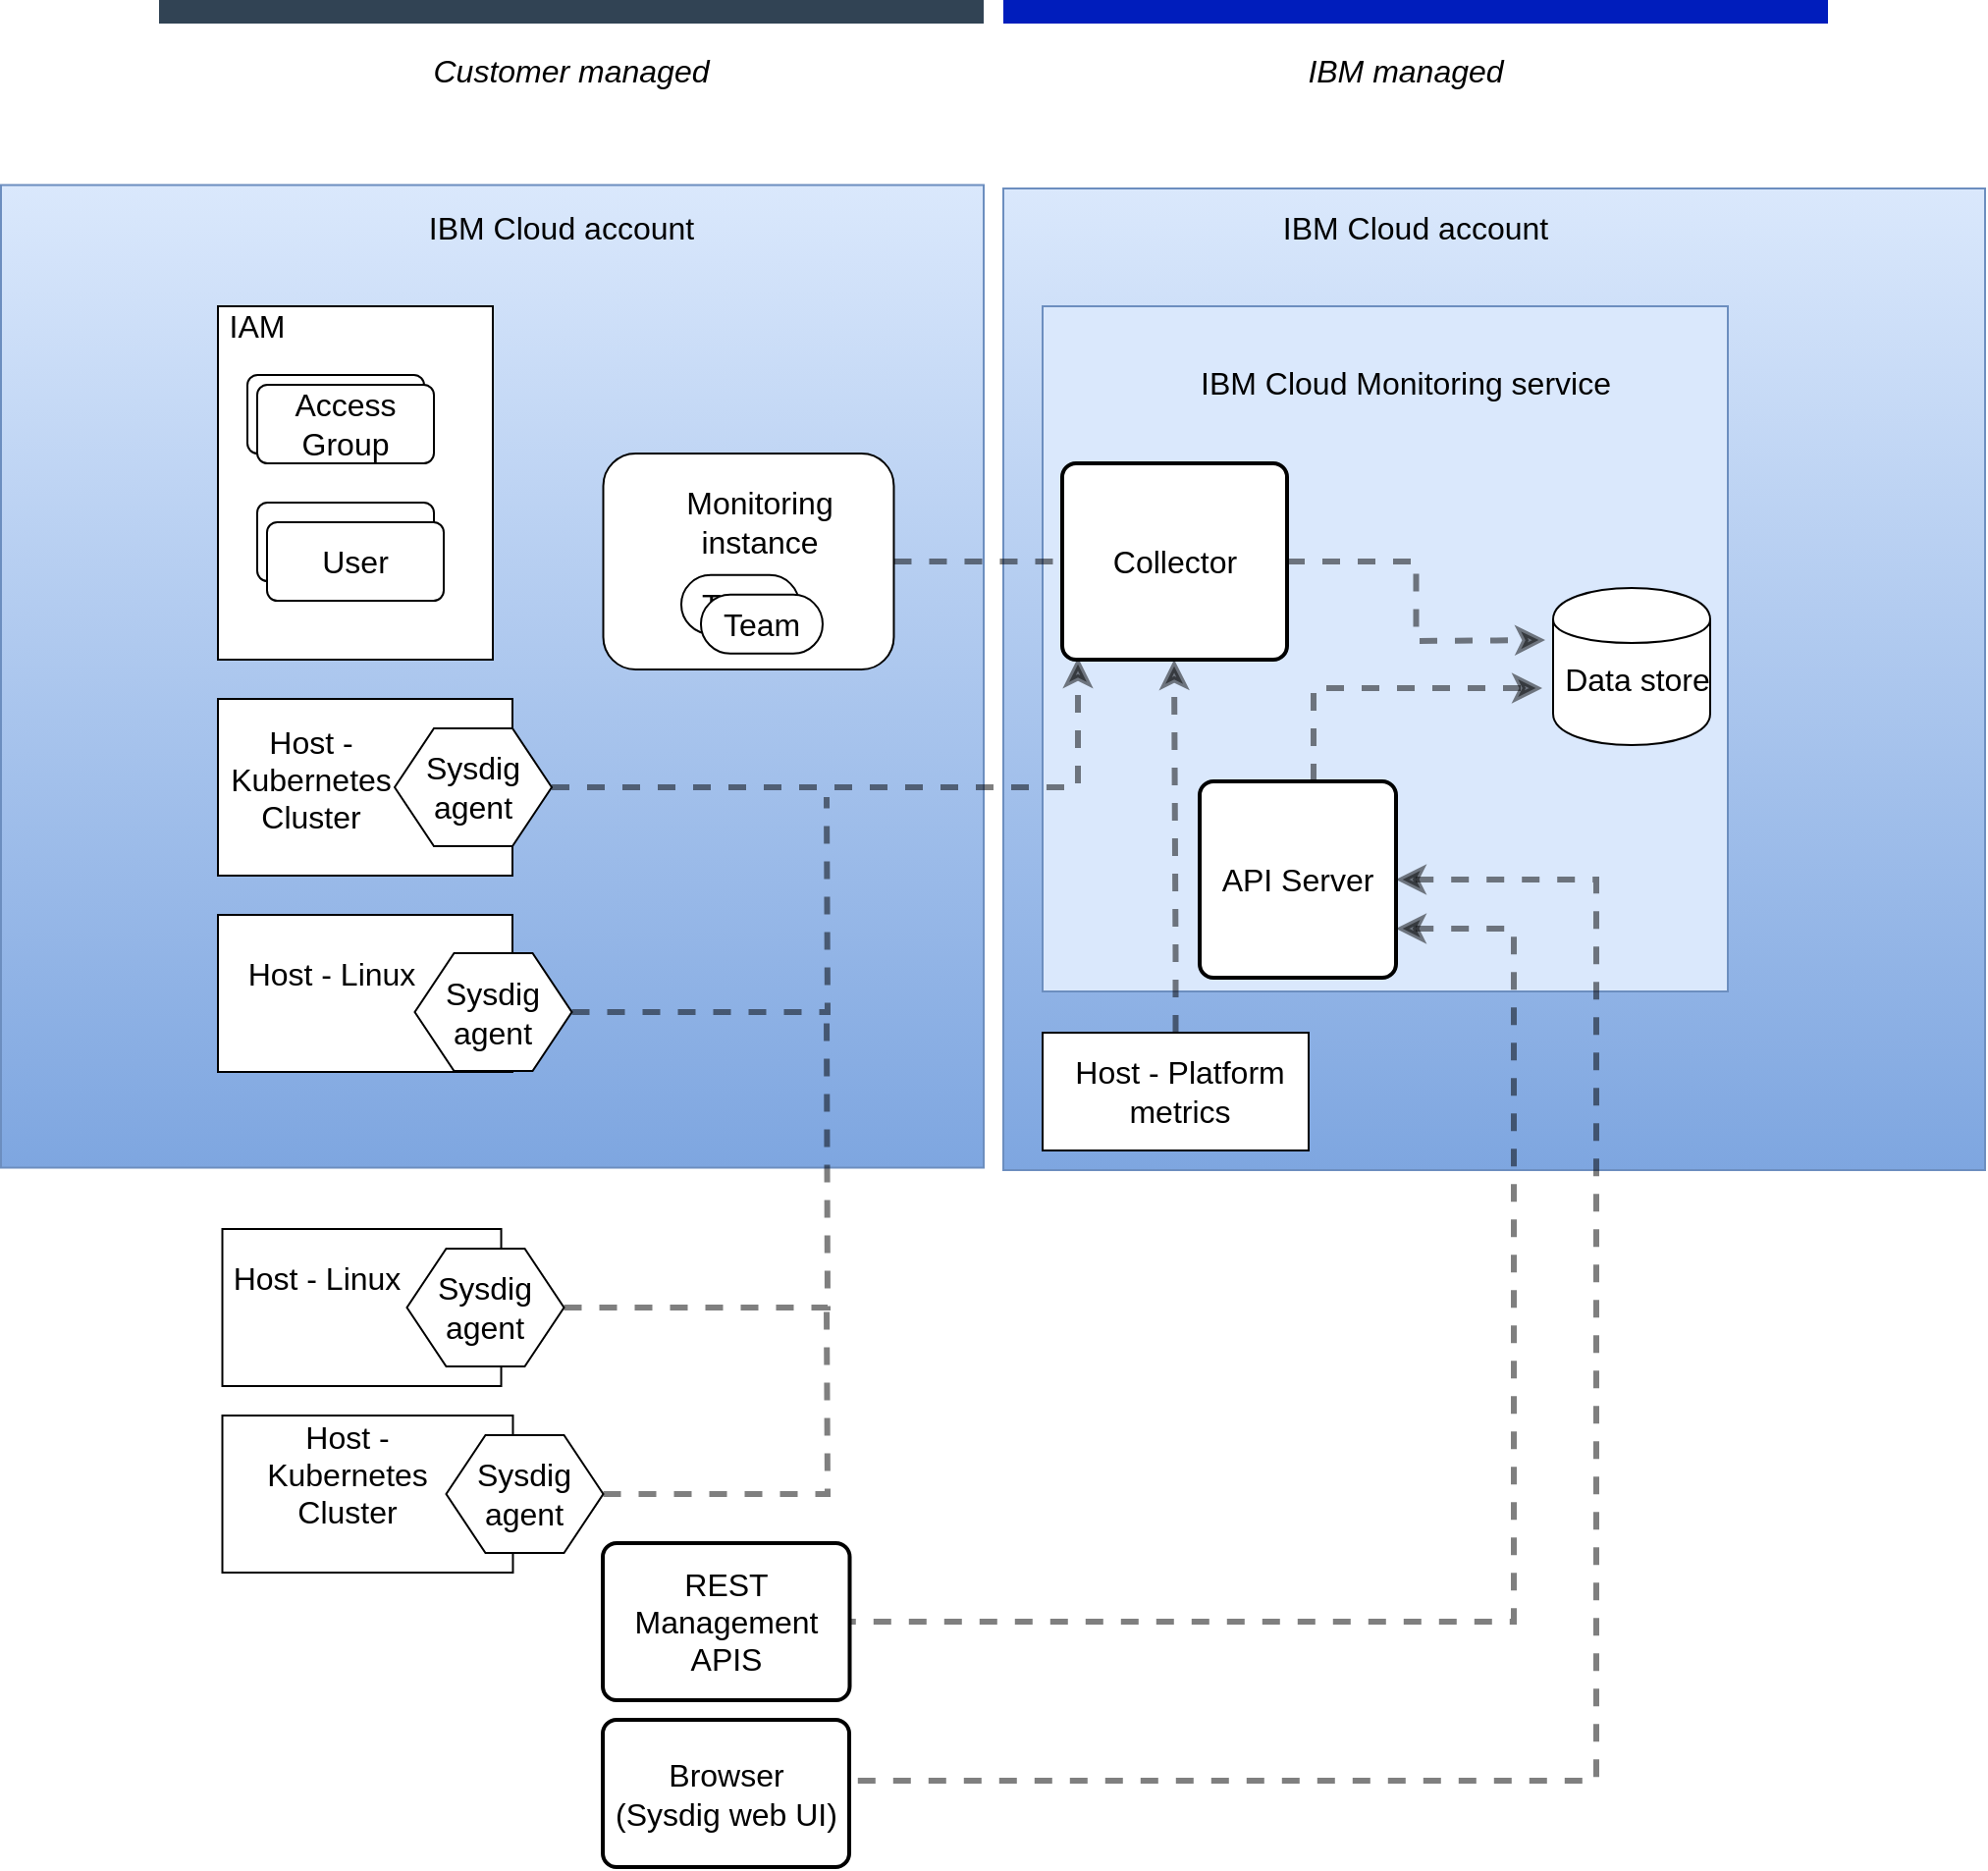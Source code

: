 <mxfile version="14.5.1" type="device"><diagram id="KGjhrkGEUppWPV7_tGg4" name="Page-1"><mxGraphModel dx="1939" dy="810" grid="1" gridSize="10" guides="1" tooltips="1" connect="1" arrows="1" fold="1" page="1" pageScale="1" pageWidth="850" pageHeight="1100" math="0" shadow="0"><root><mxCell id="0"/><mxCell id="1" parent="0"/><mxCell id="ui4-TvKn_bzTP9bnLdss-76" value="" style="whiteSpace=wrap;html=1;aspect=fixed;fontSize=16;fillColor=#dae8fc;strokeColor=#6c8ebf;gradientColor=#7ea6e0;" parent="1" vertex="1"><mxGeometry x="440" y="130" width="500" height="500" as="geometry"/></mxCell><mxCell id="ui4-TvKn_bzTP9bnLdss-112" value="" style="whiteSpace=wrap;html=1;aspect=fixed;fontSize=16;fillColor=#dae8fc;strokeColor=#6c8ebf;" parent="1" vertex="1"><mxGeometry x="460" y="190" width="349" height="349" as="geometry"/></mxCell><mxCell id="ui4-TvKn_bzTP9bnLdss-1" value="" style="endArrow=none;html=1;strokeColor=#314354;strokeWidth=12;fillColor=#647687;" parent="1" edge="1"><mxGeometry width="50" height="50" relative="1" as="geometry"><mxPoint x="10" y="40" as="sourcePoint"/><mxPoint x="430" y="40" as="targetPoint"/></mxGeometry></mxCell><mxCell id="ui4-TvKn_bzTP9bnLdss-2" value="" style="endArrow=none;html=1;strokeColor=#001DBC;strokeWidth=12;fillColor=#0050ef;" parent="1" edge="1"><mxGeometry width="50" height="50" relative="1" as="geometry"><mxPoint x="440" y="40" as="sourcePoint"/><mxPoint x="860" y="40" as="targetPoint"/></mxGeometry></mxCell><mxCell id="ui4-TvKn_bzTP9bnLdss-6" value="" style="whiteSpace=wrap;html=1;aspect=fixed;fillColor=#dae8fc;strokeColor=#6c8ebf;gradientColor=#7ea6e0;" parent="1" vertex="1"><mxGeometry x="-70.5" y="128.25" width="500.5" height="500.5" as="geometry"/></mxCell><mxCell id="ui4-TvKn_bzTP9bnLdss-7" value="&lt;font style=&quot;font-size: 16px&quot;&gt;IBM Cloud account&lt;/font&gt; " style="text;html=1;strokeColor=none;fillColor=none;align=center;verticalAlign=middle;whiteSpace=wrap;rounded=0;" parent="1" vertex="1"><mxGeometry x="5" y="140" width="420" height="20" as="geometry"/></mxCell><mxCell id="ui4-TvKn_bzTP9bnLdss-11" value="" style="rounded=0;whiteSpace=wrap;html=1;" parent="1" vertex="1"><mxGeometry x="40" y="190" width="140" height="180" as="geometry"/></mxCell><mxCell id="ui4-TvKn_bzTP9bnLdss-12" value="&lt;font style=&quot;font-size: 16px&quot;&gt;IAM&lt;/font&gt;" style="text;html=1;strokeColor=none;fillColor=none;align=center;verticalAlign=middle;whiteSpace=wrap;rounded=0;" parent="1" vertex="1"><mxGeometry x="40" y="190" width="40" height="20" as="geometry"/></mxCell><mxCell id="ui4-TvKn_bzTP9bnLdss-13" value="Access Group" style="rounded=1;whiteSpace=wrap;html=1;arcSize=13;" parent="1" vertex="1"><mxGeometry x="55" y="225" width="90" height="40" as="geometry"/></mxCell><mxCell id="ui4-TvKn_bzTP9bnLdss-19" value="&lt;font style=&quot;font-size: 16px&quot;&gt;Access Group&lt;/font&gt;" style="rounded=1;whiteSpace=wrap;html=1;arcSize=13;" parent="1" vertex="1"><mxGeometry x="60" y="230" width="90" height="40" as="geometry"/></mxCell><mxCell id="ui4-TvKn_bzTP9bnLdss-28" value="User" style="rounded=1;whiteSpace=wrap;html=1;arcSize=13;" parent="1" vertex="1"><mxGeometry x="60" y="290" width="90" height="40" as="geometry"/></mxCell><mxCell id="ui4-TvKn_bzTP9bnLdss-29" value="&lt;font style=&quot;font-size: 16px&quot;&gt;User&lt;/font&gt;" style="rounded=1;whiteSpace=wrap;html=1;arcSize=13;" parent="1" vertex="1"><mxGeometry x="65" y="300" width="90" height="40" as="geometry"/></mxCell><mxCell id="ui4-TvKn_bzTP9bnLdss-184" value="" style="edgeStyle=orthogonalEdgeStyle;rounded=0;comic=0;jumpStyle=none;jumpSize=9;orthogonalLoop=1;jettySize=auto;html=1;dashed=1;endArrow=none;endFill=0;endSize=6;strokeColor=#000000;strokeWidth=3;fontSize=16;opacity=50;" parent="1" source="ui4-TvKn_bzTP9bnLdss-33" target="ui4-TvKn_bzTP9bnLdss-82" edge="1"><mxGeometry relative="1" as="geometry"/></mxCell><mxCell id="ui4-TvKn_bzTP9bnLdss-33" value="" style="rounded=1;whiteSpace=wrap;html=1;" parent="1" vertex="1"><mxGeometry x="236.25" y="265" width="147.99" height="110" as="geometry"/></mxCell><mxCell id="ui4-TvKn_bzTP9bnLdss-38" value="Monitoring&lt;br&gt;instance" style="text;html=1;strokeColor=none;fillColor=none;align=center;verticalAlign=middle;whiteSpace=wrap;rounded=0;fontSize=16;" parent="1" vertex="1"><mxGeometry x="255.98" y="290" width="120" height="20" as="geometry"/></mxCell><mxCell id="ui4-TvKn_bzTP9bnLdss-40" value="&lt;font style=&quot;font-size: 16px&quot;&gt;Team&lt;/font&gt;" style="rounded=1;whiteSpace=wrap;html=1;fontSize=12;arcSize=50;" parent="1" vertex="1"><mxGeometry x="275.98" y="326.92" width="60" height="30" as="geometry"/></mxCell><mxCell id="ui4-TvKn_bzTP9bnLdss-41" value="Customer managed" style="text;html=1;strokeColor=none;fillColor=none;align=center;verticalAlign=middle;whiteSpace=wrap;rounded=0;fontSize=16;fontStyle=2" parent="1" vertex="1"><mxGeometry x="10" y="60" width="420" height="20" as="geometry"/></mxCell><mxCell id="ui4-TvKn_bzTP9bnLdss-42" value="IBM managed" style="text;html=1;strokeColor=none;fillColor=none;align=center;verticalAlign=middle;whiteSpace=wrap;rounded=0;fontSize=16;fontStyle=2" parent="1" vertex="1"><mxGeometry x="440" y="60" width="410" height="20" as="geometry"/></mxCell><mxCell id="ui4-TvKn_bzTP9bnLdss-71" value="" style="rounded=0;whiteSpace=wrap;html=1;fontSize=16;" parent="1" vertex="1"><mxGeometry x="40.0" y="390" width="150" height="90" as="geometry"/></mxCell><mxCell id="ui4-TvKn_bzTP9bnLdss-72" value="Host - Kubernetes Cluster" style="text;html=1;strokeColor=none;fillColor=none;align=center;verticalAlign=middle;whiteSpace=wrap;rounded=0;fontSize=16;" parent="1" vertex="1"><mxGeometry x="40" y="402.06" width="95" height="57.44" as="geometry"/></mxCell><mxCell id="ui4-TvKn_bzTP9bnLdss-173" value="" style="edgeStyle=orthogonalEdgeStyle;rounded=0;comic=0;jumpStyle=none;jumpSize=9;orthogonalLoop=1;jettySize=auto;html=1;dashed=1;endSize=6;strokeColor=#000000;strokeWidth=3;fontSize=16;opacity=50;entryX=0.07;entryY=0.99;entryDx=0;entryDy=0;entryPerimeter=0;" parent="1" source="ui4-TvKn_bzTP9bnLdss-73" target="ui4-TvKn_bzTP9bnLdss-82" edge="1"><mxGeometry relative="1" as="geometry"><mxPoint x="330" y="435" as="targetPoint"/></mxGeometry></mxCell><mxCell id="ui4-TvKn_bzTP9bnLdss-73" value="Sysdig agent" style="shape=hexagon;perimeter=hexagonPerimeter2;whiteSpace=wrap;html=1;fontSize=16;" parent="1" vertex="1"><mxGeometry x="130" y="405" width="80" height="60" as="geometry"/></mxCell><mxCell id="ui4-TvKn_bzTP9bnLdss-79" value="" style="shape=cylinder;whiteSpace=wrap;html=1;boundedLbl=1;backgroundOutline=1;fontSize=16;" parent="1" vertex="1"><mxGeometry x="720" y="333.5" width="80" height="80" as="geometry"/></mxCell><mxCell id="ui4-TvKn_bzTP9bnLdss-80" value="Data store" style="text;html=1;strokeColor=none;fillColor=none;align=center;verticalAlign=middle;whiteSpace=wrap;rounded=0;fontSize=16;" parent="1" vertex="1"><mxGeometry x="720" y="370" width="85.5" height="20" as="geometry"/></mxCell><mxCell id="ui4-TvKn_bzTP9bnLdss-162" value="" style="edgeStyle=orthogonalEdgeStyle;rounded=0;comic=0;jumpStyle=none;jumpSize=9;orthogonalLoop=1;jettySize=auto;html=1;dashed=1;endSize=6;strokeColor=#000000;strokeWidth=3;fontSize=16;opacity=50;entryX=0.025;entryY=0.394;entryDx=0;entryDy=0;entryPerimeter=0;" parent="1" source="ui4-TvKn_bzTP9bnLdss-82" edge="1"><mxGeometry relative="1" as="geometry"><mxPoint x="716" y="360.02" as="targetPoint"/></mxGeometry></mxCell><mxCell id="ui4-TvKn_bzTP9bnLdss-82" value="Collector" style="rounded=1;whiteSpace=wrap;html=1;absoluteArcSize=1;arcSize=14;strokeWidth=2;fontSize=16;" parent="1" vertex="1"><mxGeometry x="470" y="270" width="114.5" height="100" as="geometry"/></mxCell><mxCell id="ui4-TvKn_bzTP9bnLdss-83" value="&lt;font style=&quot;font-size: 16px&quot;&gt;IBM Cloud Monitoring service&lt;/font&gt; " style="text;html=1;strokeColor=none;fillColor=none;align=center;verticalAlign=middle;whiteSpace=wrap;rounded=0;" parent="1" vertex="1"><mxGeometry x="484.5" y="218.5" width="320" height="20" as="geometry"/></mxCell><mxCell id="ui4-TvKn_bzTP9bnLdss-160" value="" style="edgeStyle=orthogonalEdgeStyle;rounded=0;comic=0;jumpStyle=none;jumpSize=9;orthogonalLoop=1;jettySize=auto;html=1;dashed=1;endSize=6;strokeColor=#000000;strokeWidth=3;fontSize=16;opacity=50;entryX=0;entryY=0.7;entryDx=0;entryDy=0;" parent="1" source="ui4-TvKn_bzTP9bnLdss-86" edge="1"><mxGeometry relative="1" as="geometry"><mxPoint x="714.5" y="384.5" as="targetPoint"/><Array as="points"><mxPoint x="598" y="385"/></Array></mxGeometry></mxCell><mxCell id="ui4-TvKn_bzTP9bnLdss-86" value="API Server" style="rounded=1;whiteSpace=wrap;html=1;absoluteArcSize=1;arcSize=14;strokeWidth=2;fontSize=16;" parent="1" vertex="1"><mxGeometry x="540" y="432" width="100" height="100" as="geometry"/></mxCell><mxCell id="ui4-TvKn_bzTP9bnLdss-183" value="" style="edgeStyle=orthogonalEdgeStyle;rounded=0;comic=0;jumpStyle=none;jumpSize=9;orthogonalLoop=1;jettySize=auto;html=1;dashed=1;endArrow=none;endFill=0;endSize=6;strokeColor=#000000;strokeWidth=3;fontSize=16;opacity=50;entryX=1.018;entryY=0.413;entryDx=0;entryDy=0;entryPerimeter=0;exitX=1;exitY=0.5;exitDx=0;exitDy=0;startArrow=classic;startFill=1;" parent="1" source="ui4-TvKn_bzTP9bnLdss-86" target="ui4-TvKn_bzTP9bnLdss-180" edge="1"><mxGeometry relative="1" as="geometry"><mxPoint x="741.75" y="599.5" as="targetPoint"/><Array as="points"><mxPoint x="742" y="482"/><mxPoint x="742" y="941"/></Array><mxPoint x="741.8" y="519.5" as="sourcePoint"/></mxGeometry></mxCell><mxCell id="ui4-TvKn_bzTP9bnLdss-180" value="&lt;div&gt;Browser&lt;/div&gt;&lt;div&gt;(Sysdig web UI)&lt;br&gt;&lt;/div&gt;" style="rounded=1;whiteSpace=wrap;html=1;absoluteArcSize=1;arcSize=14;strokeWidth=2;fontSize=16;" parent="1" vertex="1"><mxGeometry x="236.01" y="910" width="125.5" height="75" as="geometry"/></mxCell><mxCell id="ui4-TvKn_bzTP9bnLdss-100" value="" style="rounded=0;whiteSpace=wrap;html=1;fontSize=16;" parent="1" vertex="1"><mxGeometry x="42.25" y="755" width="147.99" height="80" as="geometry"/></mxCell><mxCell id="ui4-TvKn_bzTP9bnLdss-101" value="Host - Kubernetes Cluster" style="text;html=1;strokeColor=none;fillColor=none;align=center;verticalAlign=middle;whiteSpace=wrap;rounded=0;fontSize=16;" parent="1" vertex="1"><mxGeometry x="46.25" y="765" width="120" height="40" as="geometry"/></mxCell><mxCell id="ui4-TvKn_bzTP9bnLdss-179" value="" style="edgeStyle=orthogonalEdgeStyle;rounded=0;comic=0;jumpStyle=none;jumpSize=9;orthogonalLoop=1;jettySize=auto;html=1;dashed=1;endArrow=none;endFill=0;endSize=6;strokeColor=#000000;strokeWidth=3;fontSize=16;opacity=50;" parent="1" source="ui4-TvKn_bzTP9bnLdss-102" edge="1"><mxGeometry relative="1" as="geometry"><mxPoint x="350" y="700" as="targetPoint"/></mxGeometry></mxCell><mxCell id="ui4-TvKn_bzTP9bnLdss-102" value="Sysdig agent" style="shape=hexagon;perimeter=hexagonPerimeter2;whiteSpace=wrap;html=1;fontSize=16;" parent="1" vertex="1"><mxGeometry x="156.25" y="765" width="80" height="60" as="geometry"/></mxCell><mxCell id="ui4-TvKn_bzTP9bnLdss-163" value="" style="edgeStyle=orthogonalEdgeStyle;rounded=0;comic=0;jumpStyle=none;jumpSize=9;orthogonalLoop=1;jettySize=auto;html=1;dashed=1;endSize=6;strokeColor=#000000;strokeWidth=3;fontSize=16;opacity=50;" parent="1" source="ui4-TvKn_bzTP9bnLdss-104" target="ui4-TvKn_bzTP9bnLdss-82" edge="1"><mxGeometry relative="1" as="geometry"><Array as="points"><mxPoint x="527" y="520"/><mxPoint x="527" y="520"/></Array></mxGeometry></mxCell><mxCell id="ui4-TvKn_bzTP9bnLdss-104" value="" style="rounded=0;whiteSpace=wrap;html=1;fontSize=16;" parent="1" vertex="1"><mxGeometry x="460" y="560" width="135.5" height="60" as="geometry"/></mxCell><mxCell id="ui4-TvKn_bzTP9bnLdss-105" value="Host - Platform metrics" style="text;html=1;strokeColor=none;fillColor=none;align=center;verticalAlign=middle;whiteSpace=wrap;rounded=0;fontSize=16;" parent="1" vertex="1"><mxGeometry x="460" y="585" width="140" height="10" as="geometry"/></mxCell><mxCell id="ui4-TvKn_bzTP9bnLdss-113" value="&lt;font style=&quot;font-size: 16px&quot;&gt;IBM Cloud account&lt;/font&gt; " style="text;html=1;strokeColor=none;fillColor=none;align=center;verticalAlign=middle;whiteSpace=wrap;rounded=0;" parent="1" vertex="1"><mxGeometry x="440" y="140" width="420" height="20" as="geometry"/></mxCell><mxCell id="ui4-TvKn_bzTP9bnLdss-114" value="" style="rounded=0;whiteSpace=wrap;html=1;fontSize=16;" parent="1" vertex="1"><mxGeometry x="40" y="500" width="150" height="80" as="geometry"/></mxCell><mxCell id="ui4-TvKn_bzTP9bnLdss-175" value="" style="edgeStyle=orthogonalEdgeStyle;rounded=0;comic=0;jumpStyle=none;jumpSize=9;orthogonalLoop=1;jettySize=auto;html=1;dashed=1;endSize=6;strokeColor=#000000;strokeWidth=3;fontSize=16;opacity=50;endArrow=none;endFill=0;" parent="1" source="ui4-TvKn_bzTP9bnLdss-115" edge="1"><mxGeometry relative="1" as="geometry"><mxPoint x="350" y="440" as="targetPoint"/></mxGeometry></mxCell><mxCell id="ui4-TvKn_bzTP9bnLdss-115" value="Sysdig agent" style="shape=hexagon;perimeter=hexagonPerimeter2;whiteSpace=wrap;html=1;fontSize=16;" parent="1" vertex="1"><mxGeometry x="140.25" y="519.5" width="80" height="60" as="geometry"/></mxCell><mxCell id="ui4-TvKn_bzTP9bnLdss-116" value="Host - Linux" style="text;html=1;strokeColor=none;fillColor=none;align=center;verticalAlign=middle;whiteSpace=wrap;rounded=0;fontSize=16;" parent="1" vertex="1"><mxGeometry x="50.76" y="510" width="94.24" height="40" as="geometry"/></mxCell><mxCell id="ui4-TvKn_bzTP9bnLdss-118" value="&lt;font style=&quot;font-size: 16px&quot;&gt;Team&lt;/font&gt;" style="rounded=1;whiteSpace=wrap;html=1;fontSize=12;arcSize=50;" parent="1" vertex="1"><mxGeometry x="285.98" y="336.92" width="62.01" height="30" as="geometry"/></mxCell><mxCell id="ui4-TvKn_bzTP9bnLdss-131" value="" style="endArrow=classic;html=1;dashed=1;strokeColor=#000000;strokeWidth=15;fontSize=16;opacity=0;" parent="1" edge="1"><mxGeometry width="50" height="50" relative="1" as="geometry"><mxPoint x="400" y="500" as="sourcePoint"/><mxPoint x="450" y="450" as="targetPoint"/></mxGeometry></mxCell><mxCell id="ui4-TvKn_bzTP9bnLdss-144" value="" style="rounded=0;whiteSpace=wrap;html=1;fontSize=16;" parent="1" vertex="1"><mxGeometry x="42.25" y="660" width="142.01" height="80" as="geometry"/></mxCell><mxCell id="ui4-TvKn_bzTP9bnLdss-145" value="Host - Linux" style="text;html=1;strokeColor=none;fillColor=none;align=center;verticalAlign=middle;whiteSpace=wrap;rounded=0;fontSize=16;" parent="1" vertex="1"><mxGeometry x="33.75" y="665" width="112.5" height="40" as="geometry"/></mxCell><mxCell id="ui4-TvKn_bzTP9bnLdss-151" style="edgeStyle=orthogonalEdgeStyle;rounded=0;comic=0;jumpStyle=none;jumpSize=9;orthogonalLoop=1;jettySize=auto;html=1;exitX=0.5;exitY=0;exitDx=0;exitDy=0;dashed=1;strokeColor=#000000;strokeWidth=15;fontSize=16;opacity=0;" parent="1" source="ui4-TvKn_bzTP9bnLdss-146" edge="1"><mxGeometry relative="1" as="geometry"><mxPoint x="186.25" y="665" as="targetPoint"/></mxGeometry></mxCell><mxCell id="ui4-TvKn_bzTP9bnLdss-177" value="" style="edgeStyle=orthogonalEdgeStyle;rounded=0;comic=0;jumpStyle=none;jumpSize=9;orthogonalLoop=1;jettySize=auto;html=1;dashed=1;endArrow=none;endFill=0;endSize=6;strokeColor=#000000;strokeWidth=3;fontSize=16;opacity=50;" parent="1" source="ui4-TvKn_bzTP9bnLdss-146" edge="1"><mxGeometry relative="1" as="geometry"><mxPoint x="350" y="550" as="targetPoint"/></mxGeometry></mxCell><mxCell id="ui4-TvKn_bzTP9bnLdss-146" value="Sysdig agent" style="shape=hexagon;perimeter=hexagonPerimeter2;whiteSpace=wrap;html=1;fontSize=16;" parent="1" vertex="1"><mxGeometry x="136.25" y="670" width="80" height="60" as="geometry"/></mxCell><mxCell id="ui4-TvKn_bzTP9bnLdss-156" value="" style="endArrow=none;dashed=1;html=1;strokeColor=#000000;strokeWidth=15;fontSize=16;opacity=0;" parent="1" edge="1"><mxGeometry width="50" height="50" relative="1" as="geometry"><mxPoint x="400" y="490" as="sourcePoint"/><mxPoint x="450" y="440" as="targetPoint"/></mxGeometry></mxCell><mxCell id="Ob70nAcCxAGE_ENfL8tC-8" value="" style="edgeStyle=orthogonalEdgeStyle;rounded=0;comic=0;jumpStyle=none;jumpSize=9;orthogonalLoop=1;jettySize=auto;html=1;dashed=1;endArrow=none;endFill=0;endSize=6;strokeColor=#000000;strokeWidth=3;fontSize=16;opacity=50;entryX=1;entryY=0.5;entryDx=0;entryDy=0;startArrow=classic;startFill=1;exitX=1;exitY=0.75;exitDx=0;exitDy=0;" parent="1" source="ui4-TvKn_bzTP9bnLdss-86" target="Ob70nAcCxAGE_ENfL8tC-9" edge="1"><mxGeometry relative="1" as="geometry"><mxPoint x="391.48" y="850" as="targetPoint"/><Array as="points"><mxPoint x="700" y="507"/><mxPoint x="700" y="860"/></Array><mxPoint x="650" y="492" as="sourcePoint"/></mxGeometry></mxCell><mxCell id="Ob70nAcCxAGE_ENfL8tC-9" value="REST Management APIS" style="rounded=1;whiteSpace=wrap;html=1;absoluteArcSize=1;arcSize=14;strokeWidth=2;fontSize=16;" parent="1" vertex="1"><mxGeometry x="236.01" y="820" width="125.74" height="80" as="geometry"/></mxCell></root></mxGraphModel></diagram></mxfile>